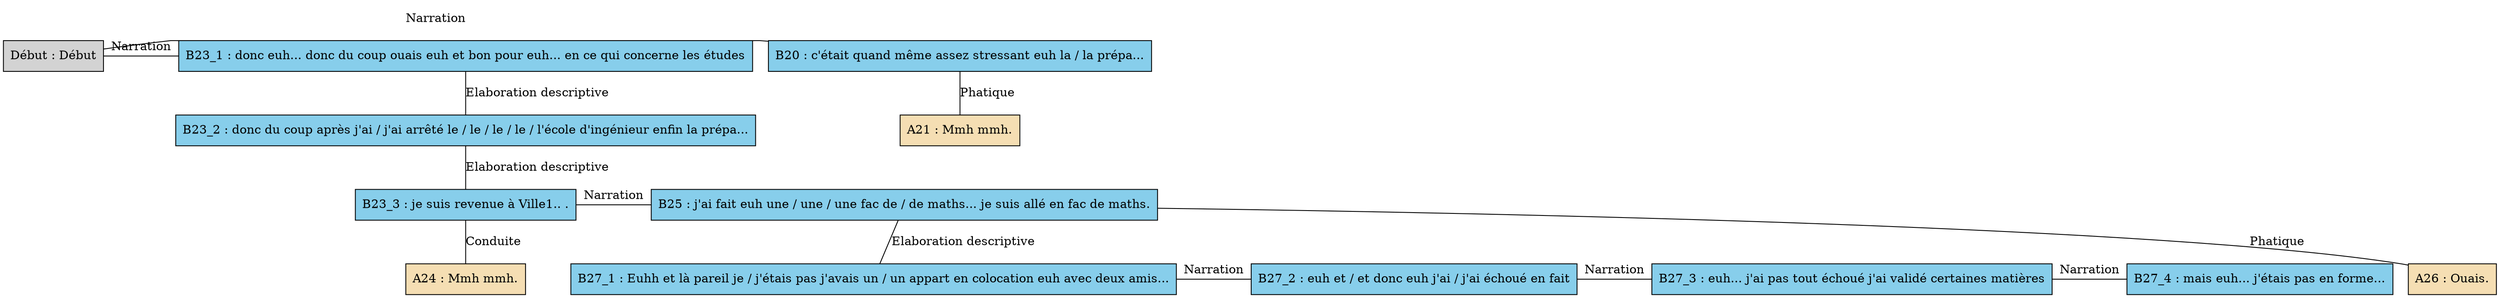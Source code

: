 digraph A02 {
	node [shape=box style=filled]
	"Début" [label="Début : Début"]
	B20 [label="B20 : c'était quand même assez stressant euh la / la prépa..." fillcolor=skyblue]
	A21 [label="A21 : Mmh mmh." fillcolor=wheat]
	B23_1 [label="B23_1 : donc euh... donc du coup ouais euh et bon pour euh... en ce qui concerne les études" fillcolor=skyblue]
	B23_2 [label="B23_2 : donc du coup après j'ai / j'ai arrêté le / le / le / le / l'école d'ingénieur enfin la prépa..." fillcolor=skyblue]
	B23_3 [label="B23_3 : je suis revenue à Ville1.. ." fillcolor=skyblue]
	A24 [label="A24 : Mmh mmh." fillcolor=wheat]
	B25 [label="B25 : j'ai fait euh une / une / une fac de / de maths... je suis allé en fac de maths." fillcolor=skyblue]
	A26 [label="A26 : Ouais." fillcolor=wheat]
	B27_1 [label="B27_1 : Euhh et là pareil je / j'étais pas j'avais un / un appart en colocation euh avec deux amis..." fillcolor=skyblue]
	B27_2 [label="B27_2 : euh et / et donc euh j'ai / j'ai échoué en fait" fillcolor=skyblue]
	B27_3 [label="B27_3 : euh... j'ai pas tout échoué j'ai validé certaines matières" fillcolor=skyblue]
	B27_4 [label="B27_4 : mais euh... j'étais pas en forme..." fillcolor=skyblue]
	{
		rank=same
		"Début"
		B20
		"Début" -> B20 [label=Narration dir=none]
	}
	B20 -> A21 [label=Phatique dir=none]
	{
		rank=same
		"Début"
		B23_1
		"Début" -> B23_1 [label=Narration dir=none]
	}
	B23_1 -> B23_2 [label="Elaboration descriptive" dir=none]
	B23_2 -> B23_3 [label="Elaboration descriptive" dir=none]
	B23_3 -> A24 [label=Conduite dir=none]
	{
		rank=same
		B23_3
		B25
		B23_3 -> B25 [label=Narration dir=none]
	}
	B25 -> A26 [label=Phatique dir=none]
	B25 -> B27_1 [label="Elaboration descriptive" dir=none]
	{
		rank=same
		B27_1
		B27_2
		B27_1 -> B27_2 [label=Narration dir=none]
	}
	{
		rank=same
		B27_2
		B27_3
		B27_2 -> B27_3 [label=Narration dir=none]
	}
	{
		rank=same
		B27_3
		B27_4
		B27_3 -> B27_4 [label=Narration dir=none]
	}
}
